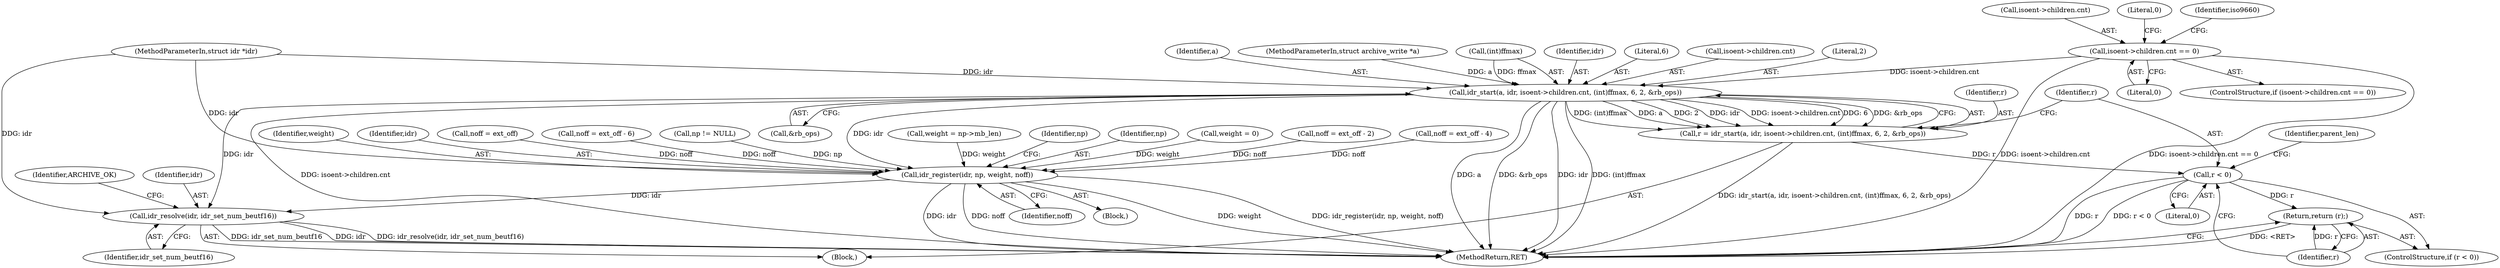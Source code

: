 digraph "0_libarchive_3014e198@pointer" {
"1000123" [label="(Call,isoent->children.cnt == 0)"];
"1000154" [label="(Call,idr_start(a, idr, isoent->children.cnt, (int)ffmax, 6, 2, &rb_ops))"];
"1000152" [label="(Call,r = idr_start(a, idr, isoent->children.cnt, (int)ffmax, 6, 2, &rb_ops))"];
"1000170" [label="(Call,r < 0)"];
"1000173" [label="(Return,return (r);)"];
"1000534" [label="(Call,idr_register(idr, np, weight, noff))"];
"1000539" [label="(Call,idr_resolve(idr, idr_set_num_beutf16))"];
"1000539" [label="(Call,idr_resolve(idr, idr_set_num_beutf16))"];
"1000436" [label="(Call,weight = np->mb_len)"];
"1000124" [label="(Call,isoent->children.cnt)"];
"1000171" [label="(Identifier,r)"];
"1000176" [label="(Identifier,parent_len)"];
"1000211" [label="(Identifier,np)"];
"1000162" [label="(Call,(int)ffmax)"];
"1000153" [label="(Identifier,r)"];
"1000167" [label="(Call,&rb_ops)"];
"1000536" [label="(Identifier,np)"];
"1000156" [label="(Identifier,idr)"];
"1000129" [label="(Literal,0)"];
"1000295" [label="(Call,weight = 0)"];
"1000165" [label="(Literal,6)"];
"1000122" [label="(ControlStructure,if (isoent->children.cnt == 0))"];
"1000525" [label="(Call,noff = ext_off - 2)"];
"1000152" [label="(Call,r = idr_start(a, idr, isoent->children.cnt, (int)ffmax, 6, 2, &rb_ops))"];
"1000543" [label="(Identifier,ARCHIVE_OK)"];
"1000513" [label="(Call,noff = ext_off - 4)"];
"1000537" [label="(Identifier,weight)"];
"1000157" [label="(Call,isoent->children.cnt)"];
"1000541" [label="(Identifier,idr_set_num_beutf16)"];
"1000544" [label="(MethodReturn,RET)"];
"1000535" [label="(Identifier,idr)"];
"1000170" [label="(Call,r < 0)"];
"1000531" [label="(Call,noff = ext_off)"];
"1000131" [label="(Literal,0)"];
"1000534" [label="(Call,idr_register(idr, np, weight, noff))"];
"1000166" [label="(Literal,2)"];
"1000123" [label="(Call,isoent->children.cnt == 0)"];
"1000133" [label="(Identifier,iso9660)"];
"1000155" [label="(Identifier,a)"];
"1000173" [label="(Return,return (r);)"];
"1000540" [label="(Identifier,idr)"];
"1000501" [label="(Call,noff = ext_off - 6)"];
"1000111" [label="(Block,)"];
"1000538" [label="(Identifier,noff)"];
"1000169" [label="(ControlStructure,if (r < 0))"];
"1000154" [label="(Call,idr_start(a, idr, isoent->children.cnt, (int)ffmax, 6, 2, &rb_ops))"];
"1000108" [label="(MethodParameterIn,struct archive_write *a)"];
"1000172" [label="(Literal,0)"];
"1000215" [label="(Block,)"];
"1000207" [label="(Call,np != NULL)"];
"1000174" [label="(Identifier,r)"];
"1000110" [label="(MethodParameterIn,struct idr *idr)"];
"1000123" -> "1000122"  [label="AST: "];
"1000123" -> "1000129"  [label="CFG: "];
"1000124" -> "1000123"  [label="AST: "];
"1000129" -> "1000123"  [label="AST: "];
"1000131" -> "1000123"  [label="CFG: "];
"1000133" -> "1000123"  [label="CFG: "];
"1000123" -> "1000544"  [label="DDG: isoent->children.cnt == 0"];
"1000123" -> "1000544"  [label="DDG: isoent->children.cnt"];
"1000123" -> "1000154"  [label="DDG: isoent->children.cnt"];
"1000154" -> "1000152"  [label="AST: "];
"1000154" -> "1000167"  [label="CFG: "];
"1000155" -> "1000154"  [label="AST: "];
"1000156" -> "1000154"  [label="AST: "];
"1000157" -> "1000154"  [label="AST: "];
"1000162" -> "1000154"  [label="AST: "];
"1000165" -> "1000154"  [label="AST: "];
"1000166" -> "1000154"  [label="AST: "];
"1000167" -> "1000154"  [label="AST: "];
"1000152" -> "1000154"  [label="CFG: "];
"1000154" -> "1000544"  [label="DDG: isoent->children.cnt"];
"1000154" -> "1000544"  [label="DDG: a"];
"1000154" -> "1000544"  [label="DDG: &rb_ops"];
"1000154" -> "1000544"  [label="DDG: idr"];
"1000154" -> "1000544"  [label="DDG: (int)ffmax"];
"1000154" -> "1000152"  [label="DDG: (int)ffmax"];
"1000154" -> "1000152"  [label="DDG: a"];
"1000154" -> "1000152"  [label="DDG: 2"];
"1000154" -> "1000152"  [label="DDG: idr"];
"1000154" -> "1000152"  [label="DDG: isoent->children.cnt"];
"1000154" -> "1000152"  [label="DDG: 6"];
"1000154" -> "1000152"  [label="DDG: &rb_ops"];
"1000108" -> "1000154"  [label="DDG: a"];
"1000110" -> "1000154"  [label="DDG: idr"];
"1000162" -> "1000154"  [label="DDG: ffmax"];
"1000154" -> "1000534"  [label="DDG: idr"];
"1000154" -> "1000539"  [label="DDG: idr"];
"1000152" -> "1000111"  [label="AST: "];
"1000153" -> "1000152"  [label="AST: "];
"1000171" -> "1000152"  [label="CFG: "];
"1000152" -> "1000544"  [label="DDG: idr_start(a, idr, isoent->children.cnt, (int)ffmax, 6, 2, &rb_ops)"];
"1000152" -> "1000170"  [label="DDG: r"];
"1000170" -> "1000169"  [label="AST: "];
"1000170" -> "1000172"  [label="CFG: "];
"1000171" -> "1000170"  [label="AST: "];
"1000172" -> "1000170"  [label="AST: "];
"1000174" -> "1000170"  [label="CFG: "];
"1000176" -> "1000170"  [label="CFG: "];
"1000170" -> "1000544"  [label="DDG: r"];
"1000170" -> "1000544"  [label="DDG: r < 0"];
"1000170" -> "1000173"  [label="DDG: r"];
"1000173" -> "1000169"  [label="AST: "];
"1000173" -> "1000174"  [label="CFG: "];
"1000174" -> "1000173"  [label="AST: "];
"1000544" -> "1000173"  [label="CFG: "];
"1000173" -> "1000544"  [label="DDG: <RET>"];
"1000174" -> "1000173"  [label="DDG: r"];
"1000534" -> "1000215"  [label="AST: "];
"1000534" -> "1000538"  [label="CFG: "];
"1000535" -> "1000534"  [label="AST: "];
"1000536" -> "1000534"  [label="AST: "];
"1000537" -> "1000534"  [label="AST: "];
"1000538" -> "1000534"  [label="AST: "];
"1000211" -> "1000534"  [label="CFG: "];
"1000534" -> "1000544"  [label="DDG: idr_register(idr, np, weight, noff)"];
"1000534" -> "1000544"  [label="DDG: idr"];
"1000534" -> "1000544"  [label="DDG: noff"];
"1000534" -> "1000544"  [label="DDG: weight"];
"1000110" -> "1000534"  [label="DDG: idr"];
"1000207" -> "1000534"  [label="DDG: np"];
"1000436" -> "1000534"  [label="DDG: weight"];
"1000295" -> "1000534"  [label="DDG: weight"];
"1000513" -> "1000534"  [label="DDG: noff"];
"1000501" -> "1000534"  [label="DDG: noff"];
"1000525" -> "1000534"  [label="DDG: noff"];
"1000531" -> "1000534"  [label="DDG: noff"];
"1000534" -> "1000539"  [label="DDG: idr"];
"1000539" -> "1000111"  [label="AST: "];
"1000539" -> "1000541"  [label="CFG: "];
"1000540" -> "1000539"  [label="AST: "];
"1000541" -> "1000539"  [label="AST: "];
"1000543" -> "1000539"  [label="CFG: "];
"1000539" -> "1000544"  [label="DDG: idr"];
"1000539" -> "1000544"  [label="DDG: idr_resolve(idr, idr_set_num_beutf16)"];
"1000539" -> "1000544"  [label="DDG: idr_set_num_beutf16"];
"1000110" -> "1000539"  [label="DDG: idr"];
}
